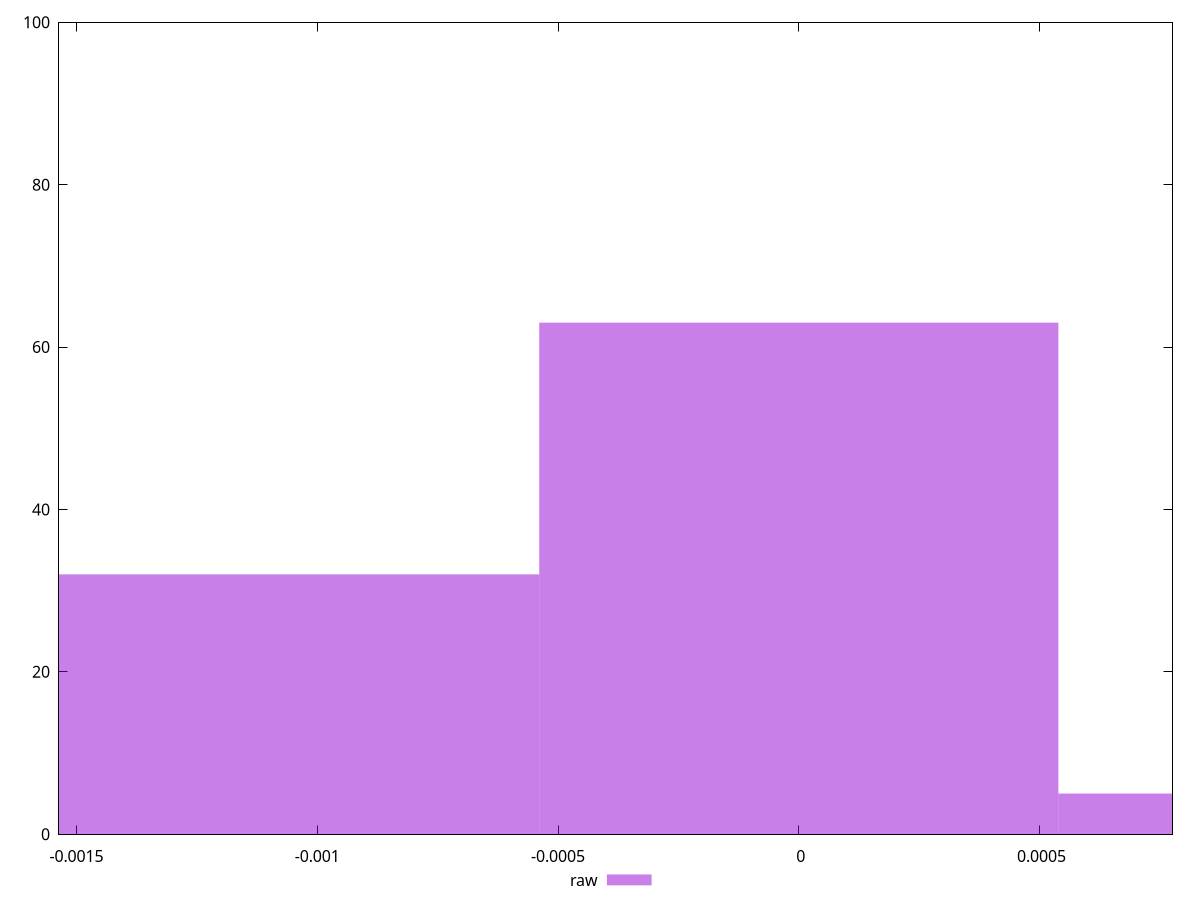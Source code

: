 reset

$raw <<EOF
-0.00107824876973329 32
0 63
0.00107824876973329 5
EOF

set key outside below
set boxwidth 0.00107824876973329
set xrange [-0.0015365206969604806:0.0007761017139963966]
set yrange [0:100]
set trange [0:100]
set style fill transparent solid 0.5 noborder
set terminal svg size 640, 490 enhanced background rgb 'white'
set output "reports/report_00032_2021-02-25T10-28-15.087Z/meta/pScore-difference/samples/agenda/raw/histogram.svg"

plot $raw title "raw" with boxes

reset
